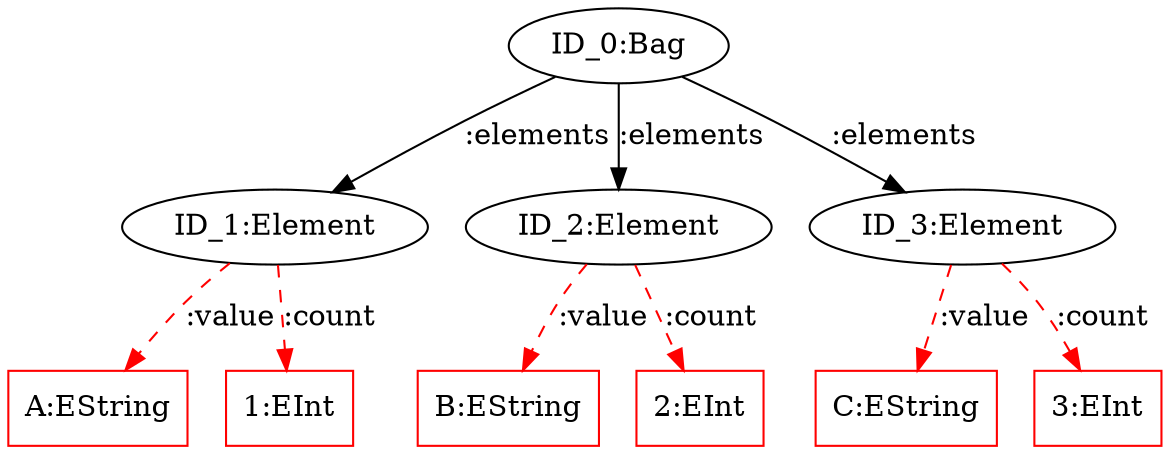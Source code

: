 digraph name {
	ID_0 [shape=ellipse, width=.75, height=.5,label="ID_0:Bag"];
	ID_1 [shape=ellipse, width=.75, height=.5,label="ID_1:Element"];
	ID_2 [shape=ellipse, width=.75, height=.5,label="ID_2:Element"];
	ID_3 [shape=ellipse, width=.75, height=.5,label="ID_3:Element"];
	ID_4 [shape=box, color=red,label="A:EString"];
	ID_5 [shape=box, color=red,label="1:EInt"];
	ID_6 [shape=box, color=red,label="B:EString"];
	ID_7 [shape=box, color=red,label="2:EInt"];
	ID_8 [shape=box, color=red,label="C:EString"];
	ID_9 [shape=box, color=red,label="3:EInt"];
	ID_0->ID_1 [style=solid,label=":elements"];
	ID_0->ID_2 [style=solid,label=":elements"];
	ID_0->ID_3 [style=solid,label=":elements"];
	ID_1->ID_4 [style=dashed,color=red,label=":value"];
	ID_1->ID_5 [style=dashed,color=red,label=":count"];
	ID_2->ID_6 [style=dashed,color=red,label=":value"];
	ID_2->ID_7 [style=dashed,color=red,label=":count"];
	ID_3->ID_8 [style=dashed,color=red,label=":value"];
	ID_3->ID_9 [style=dashed,color=red,label=":count"];
}
